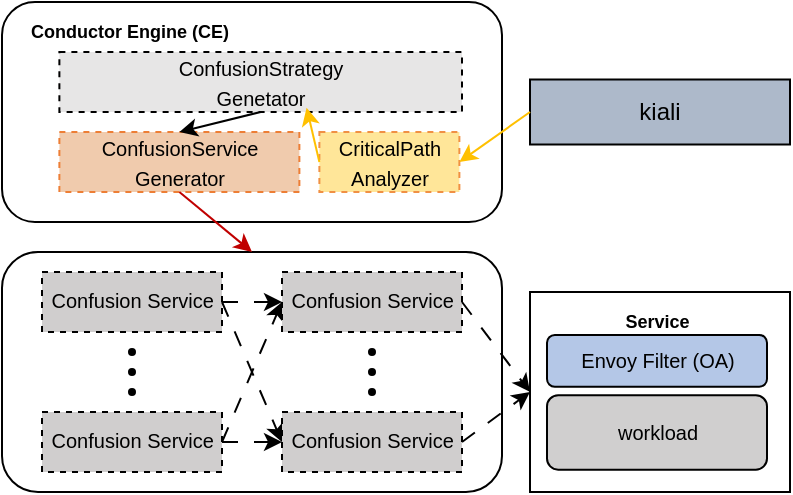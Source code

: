 <mxfile version="26.2.9">
  <diagram name="第 1 页" id="qtbnUa6J9ApBmLn-pT76">
    <mxGraphModel dx="870" dy="468" grid="1" gridSize="10" guides="1" tooltips="1" connect="1" arrows="1" fold="1" page="1" pageScale="1" pageWidth="827" pageHeight="1169" math="0" shadow="0">
      <root>
        <mxCell id="0" />
        <mxCell id="1" parent="0" />
        <mxCell id="pQrbv8YPV8smXKK3u01n-1" value="kiali" style="rounded=0;whiteSpace=wrap;html=1;fillColor=light-dark(#adb9ca, #ededed);" vertex="1" parent="1">
          <mxGeometry x="354" y="93.75" width="130" height="32.5" as="geometry" />
        </mxCell>
        <mxCell id="pQrbv8YPV8smXKK3u01n-73" value="&lt;b&gt;&lt;span style=&quot;font-size: 9px;&quot;&gt;&amp;nbsp; &amp;nbsp; &amp;nbsp;Conductor Engine&amp;nbsp;&lt;/span&gt;&lt;span style=&quot;color: light-dark(rgb(0, 0, 0), rgb(255, 255, 255)); font-size: 9px; background-color: transparent;&quot;&gt;(CE)&lt;/span&gt;&lt;/b&gt;" style="rounded=1;whiteSpace=wrap;html=1;align=left;verticalAlign=top;" vertex="1" parent="1">
          <mxGeometry x="90" y="55" width="250" height="110" as="geometry" />
        </mxCell>
        <mxCell id="pQrbv8YPV8smXKK3u01n-37" value="&lt;font style=&quot;font-size: 10px;&quot;&gt;CriticalPath&lt;/font&gt;&lt;div&gt;&lt;font style=&quot;font-size: 10px;&quot;&gt;Analyzer&lt;/font&gt;&lt;/div&gt;" style="rounded=0;whiteSpace=wrap;html=1;fillColor=light-dark(#ffe699, #ededed);dashed=1;strokeColor=light-dark(#f09044, #ededed);" vertex="1" parent="1">
          <mxGeometry x="248.69" y="120" width="70" height="30" as="geometry" />
        </mxCell>
        <mxCell id="pQrbv8YPV8smXKK3u01n-38" value="&lt;span style=&quot;text-align: left;&quot;&gt;&lt;font style=&quot;font-size: 10px;&quot;&gt;ConfusionService Generator&lt;/font&gt;&lt;/span&gt;" style="rounded=0;whiteSpace=wrap;html=1;fillColor=light-dark(#f0cbad, #ededed);strokeColor=light-dark(#ed7e35, #ededed);dashed=1;" vertex="1" parent="1">
          <mxGeometry x="118.69" y="120" width="120" height="30" as="geometry" />
        </mxCell>
        <mxCell id="pQrbv8YPV8smXKK3u01n-39" value="&lt;font style=&quot;font-size: 10px;&quot;&gt;&lt;span style=&quot;text-align: left;&quot;&gt;ConfusionS&lt;/span&gt;trategy&lt;/font&gt;&lt;div&gt;&lt;font style=&quot;font-size: 10px;&quot;&gt;Genetator&lt;/font&gt;&lt;/div&gt;" style="rounded=0;whiteSpace=wrap;html=1;fillColor=light-dark(#e7e6e6, #ededed);strokeColor=light-dark(#000000,#000000);dashed=1;" vertex="1" parent="1">
          <mxGeometry x="118.69" y="80" width="201.31" height="30" as="geometry" />
        </mxCell>
        <mxCell id="pQrbv8YPV8smXKK3u01n-40" value="" style="endArrow=classic;html=1;rounded=0;exitX=0;exitY=0.5;exitDx=0;exitDy=0;entryX=0.614;entryY=0.928;entryDx=0;entryDy=0;strokeColor=light-dark(#ffc000, #ededed);entryPerimeter=0;" edge="1" parent="1" source="pQrbv8YPV8smXKK3u01n-37" target="pQrbv8YPV8smXKK3u01n-39">
          <mxGeometry width="50" height="50" relative="1" as="geometry">
            <mxPoint x="158.69" y="300" as="sourcePoint" />
            <mxPoint x="208.69" y="250" as="targetPoint" />
            <Array as="points" />
          </mxGeometry>
        </mxCell>
        <mxCell id="pQrbv8YPV8smXKK3u01n-42" value="" style="curved=1;endArrow=classic;html=1;rounded=0;exitX=0.5;exitY=1;exitDx=0;exitDy=0;entryX=0.5;entryY=0;entryDx=0;entryDy=0;strokeColor=light-dark(#000000,#000000);" edge="1" parent="1" source="pQrbv8YPV8smXKK3u01n-39" target="pQrbv8YPV8smXKK3u01n-38">
          <mxGeometry width="50" height="50" relative="1" as="geometry">
            <mxPoint x="-31.31" y="180" as="sourcePoint" />
            <mxPoint x="18.69" y="130" as="targetPoint" />
            <Array as="points" />
          </mxGeometry>
        </mxCell>
        <mxCell id="pQrbv8YPV8smXKK3u01n-2" value="" style="endArrow=classic;html=1;rounded=0;exitX=0;exitY=0.5;exitDx=0;exitDy=0;entryX=1;entryY=0.5;entryDx=0;entryDy=0;fillColor=#fff2cc;strokeColor=light-dark(#ffc000, #6d5100);" edge="1" parent="1" source="pQrbv8YPV8smXKK3u01n-1" target="pQrbv8YPV8smXKK3u01n-37">
          <mxGeometry width="50" height="50" relative="1" as="geometry">
            <mxPoint x="400" y="190" as="sourcePoint" />
            <mxPoint x="450" y="140" as="targetPoint" />
            <Array as="points" />
          </mxGeometry>
        </mxCell>
        <mxCell id="qt35eCXLMZ2NVoNJmHUJ-14" value="" style="rounded=1;whiteSpace=wrap;html=1;container=0;" parent="1" vertex="1">
          <mxGeometry x="90" y="180" width="250" height="120" as="geometry" />
        </mxCell>
        <mxCell id="qt35eCXLMZ2NVoNJmHUJ-8" value="&lt;font style=&quot;font-size: 10px;&quot;&gt;&amp;nbsp;Confusion Service&lt;/font&gt;" style="rounded=0;whiteSpace=wrap;html=1;verticalAlign=top;align=left;fillColor=light-dark(#d0cece, #ededed);dashed=1;container=0;" parent="1" vertex="1">
          <mxGeometry x="110" y="190" width="90" height="30" as="geometry" />
        </mxCell>
        <mxCell id="pQrbv8YPV8smXKK3u01n-7" value="" style="endArrow=classic;html=1;rounded=0;exitX=1;exitY=0.5;exitDx=0;exitDy=0;entryX=0;entryY=0.5;entryDx=0;entryDy=0;dashed=1;dashPattern=8 8;" edge="1" parent="1" source="qt35eCXLMZ2NVoNJmHUJ-8" target="pQrbv8YPV8smXKK3u01n-109">
          <mxGeometry width="50" height="50" relative="1" as="geometry">
            <mxPoint x="410" y="160" as="sourcePoint" />
            <mxPoint x="240" y="205" as="targetPoint" />
          </mxGeometry>
        </mxCell>
        <mxCell id="pQrbv8YPV8smXKK3u01n-9" value="" style="endArrow=classic;html=1;rounded=0;exitX=1;exitY=0.5;exitDx=0;exitDy=0;entryX=0;entryY=0.5;entryDx=0;entryDy=0;dashed=1;dashPattern=8 8;" edge="1" parent="1" source="pQrbv8YPV8smXKK3u01n-106" target="pQrbv8YPV8smXKK3u01n-109">
          <mxGeometry width="50" height="50" relative="1" as="geometry">
            <mxPoint x="200" y="275" as="sourcePoint" />
            <mxPoint x="240" y="205" as="targetPoint" />
          </mxGeometry>
        </mxCell>
        <mxCell id="pQrbv8YPV8smXKK3u01n-26" value="" style="endArrow=classic;html=1;rounded=0;exitX=1;exitY=0.5;exitDx=0;exitDy=0;entryX=0;entryY=0.5;entryDx=0;entryDy=0;dashed=1;dashPattern=8 8;" edge="1" parent="1" source="qt35eCXLMZ2NVoNJmHUJ-8" target="pQrbv8YPV8smXKK3u01n-110">
          <mxGeometry width="50" height="50" relative="1" as="geometry">
            <mxPoint x="210" y="225" as="sourcePoint" />
            <mxPoint x="240" y="275" as="targetPoint" />
          </mxGeometry>
        </mxCell>
        <mxCell id="pQrbv8YPV8smXKK3u01n-100" value="" style="endArrow=classic;html=1;rounded=0;exitX=1;exitY=0.5;exitDx=0;exitDy=0;entryX=0;entryY=0.5;entryDx=0;entryDy=0;dashed=1;dashPattern=8 8;" edge="1" parent="1" source="pQrbv8YPV8smXKK3u01n-106" target="pQrbv8YPV8smXKK3u01n-110">
          <mxGeometry width="50" height="50" relative="1" as="geometry">
            <mxPoint x="200" y="275" as="sourcePoint" />
            <mxPoint x="240" y="275" as="targetPoint" />
          </mxGeometry>
        </mxCell>
        <mxCell id="pQrbv8YPV8smXKK3u01n-106" value="&lt;font style=&quot;font-size: 10px;&quot;&gt;&amp;nbsp;Confusion Service&lt;/font&gt;" style="rounded=0;whiteSpace=wrap;html=1;verticalAlign=top;align=left;fillColor=light-dark(#d0cece, #ededed);dashed=1;container=0;" vertex="1" parent="1">
          <mxGeometry x="110" y="260" width="90" height="30" as="geometry" />
        </mxCell>
        <mxCell id="pQrbv8YPV8smXKK3u01n-109" value="&lt;font style=&quot;font-size: 10px;&quot;&gt;&amp;nbsp;Confusion Service&lt;/font&gt;" style="rounded=0;whiteSpace=wrap;html=1;verticalAlign=top;align=left;fillColor=light-dark(#d0cece, #ededed);dashed=1;container=0;" vertex="1" parent="1">
          <mxGeometry x="230" y="190" width="90" height="30" as="geometry" />
        </mxCell>
        <mxCell id="pQrbv8YPV8smXKK3u01n-110" value="&lt;font style=&quot;font-size: 10px;&quot;&gt;&amp;nbsp;Confusion Service&lt;/font&gt;" style="rounded=0;whiteSpace=wrap;html=1;verticalAlign=top;align=left;fillColor=light-dark(#d0cece, #ededed);dashed=1;container=0;" vertex="1" parent="1">
          <mxGeometry x="230" y="260" width="90" height="30" as="geometry" />
        </mxCell>
        <mxCell id="pQrbv8YPV8smXKK3u01n-93" value="" style="ellipse;whiteSpace=wrap;html=1;aspect=fixed;fillColor=light-dark(#000000,#000000);strokeColor=light-dark(#ffffff, #ededed);container=0;" vertex="1" parent="1">
          <mxGeometry x="152.5" y="247.5" width="5" height="5" as="geometry" />
        </mxCell>
        <mxCell id="pQrbv8YPV8smXKK3u01n-94" value="" style="ellipse;whiteSpace=wrap;html=1;aspect=fixed;fillColor=light-dark(#000000,#000000);strokeColor=light-dark(#ffffff, #ededed);container=0;" vertex="1" parent="1">
          <mxGeometry x="152.5" y="237.5" width="5" height="5" as="geometry" />
        </mxCell>
        <mxCell id="pQrbv8YPV8smXKK3u01n-95" value="" style="ellipse;whiteSpace=wrap;html=1;aspect=fixed;fillColor=light-dark(#000000,#000000);strokeColor=light-dark(#ffffff, #ededed);container=0;" vertex="1" parent="1">
          <mxGeometry x="152.5" y="227.5" width="5" height="5" as="geometry" />
        </mxCell>
        <mxCell id="pQrbv8YPV8smXKK3u01n-97" value="" style="ellipse;whiteSpace=wrap;html=1;aspect=fixed;fillColor=light-dark(#000000,#000000);strokeColor=light-dark(#ffffff, #ededed);container=0;" vertex="1" parent="1">
          <mxGeometry x="272.5" y="247.5" width="5" height="5" as="geometry" />
        </mxCell>
        <mxCell id="pQrbv8YPV8smXKK3u01n-98" value="" style="ellipse;whiteSpace=wrap;html=1;aspect=fixed;fillColor=light-dark(#000000,#000000);strokeColor=light-dark(#ffffff, #ededed);container=0;" vertex="1" parent="1">
          <mxGeometry x="272.5" y="237.5" width="5" height="5" as="geometry" />
        </mxCell>
        <mxCell id="pQrbv8YPV8smXKK3u01n-99" value="" style="ellipse;whiteSpace=wrap;html=1;aspect=fixed;fillColor=light-dark(#000000,#000000);strokeColor=light-dark(#ffffff, #ededed);container=0;" vertex="1" parent="1">
          <mxGeometry x="272.5" y="227.5" width="5" height="5" as="geometry" />
        </mxCell>
        <mxCell id="qt35eCXLMZ2NVoNJmHUJ-15" value="" style="endArrow=classic;html=1;rounded=0;exitX=0.5;exitY=1;exitDx=0;exitDy=0;entryX=0.5;entryY=0;entryDx=0;entryDy=0;strokeColor=light-dark(#c00000, #ededed);" parent="1" source="pQrbv8YPV8smXKK3u01n-38" target="qt35eCXLMZ2NVoNJmHUJ-14" edge="1">
          <mxGeometry width="50" height="50" relative="1" as="geometry">
            <mxPoint x="370" y="310" as="sourcePoint" />
            <mxPoint x="420" y="260" as="targetPoint" />
            <Array as="points" />
          </mxGeometry>
        </mxCell>
        <mxCell id="pQrbv8YPV8smXKK3u01n-112" value="" style="group" vertex="1" connectable="0" parent="1">
          <mxGeometry x="354" y="200" width="130" height="100" as="geometry" />
        </mxCell>
        <mxCell id="pQrbv8YPV8smXKK3u01n-60" value="&lt;b&gt;&lt;font style=&quot;font-size: 9px;&quot;&gt;Service&amp;nbsp;&lt;/font&gt;&lt;/b&gt;" style="rounded=0;whiteSpace=wrap;html=1;align=center;verticalAlign=top;container=0;" vertex="1" parent="pQrbv8YPV8smXKK3u01n-112">
          <mxGeometry width="130" height="100" as="geometry" />
        </mxCell>
        <mxCell id="pQrbv8YPV8smXKK3u01n-61" value="&lt;font style=&quot;font-size: 10px;&quot;&gt;Envoy&amp;nbsp;&lt;/font&gt;&lt;span style=&quot;font-size: 10px; background-color: transparent; color: light-dark(rgb(0, 0, 0), rgb(255, 255, 255));&quot;&gt;Filter&amp;nbsp;&lt;/span&gt;&lt;span style=&quot;font-size: 10px; background-color: transparent; color: light-dark(rgb(0, 0, 0), rgb(255, 255, 255));&quot;&gt;(OA)&lt;/span&gt;" style="rounded=1;whiteSpace=wrap;html=1;fillColor=light-dark(#b4c7e7, #ededed);container=0;" vertex="1" parent="pQrbv8YPV8smXKK3u01n-112">
          <mxGeometry x="8.5" y="21.47" width="110" height="25.88" as="geometry" />
        </mxCell>
        <mxCell id="pQrbv8YPV8smXKK3u01n-62" value="&lt;font style=&quot;font-size: 10px;&quot;&gt;workload&lt;/font&gt;" style="rounded=1;whiteSpace=wrap;html=1;fillColor=#D0CFCF;container=0;" vertex="1" parent="pQrbv8YPV8smXKK3u01n-112">
          <mxGeometry x="8.5" y="51.62" width="110" height="37.2" as="geometry" />
        </mxCell>
        <mxCell id="pQrbv8YPV8smXKK3u01n-21" value="" style="endArrow=classic;html=1;rounded=0;exitX=1;exitY=0.5;exitDx=0;exitDy=0;entryX=0;entryY=0.5;entryDx=0;entryDy=0;dashed=1;dashPattern=8 8;" edge="1" parent="1" source="pQrbv8YPV8smXKK3u01n-109" target="pQrbv8YPV8smXKK3u01n-60">
          <mxGeometry width="50" height="50" relative="1" as="geometry">
            <mxPoint x="200" y="315" as="sourcePoint" />
            <mxPoint x="450" y="360" as="targetPoint" />
          </mxGeometry>
        </mxCell>
        <mxCell id="pQrbv8YPV8smXKK3u01n-113" value="" style="endArrow=classic;html=1;rounded=0;exitX=1;exitY=0.5;exitDx=0;exitDy=0;entryX=0;entryY=0.5;entryDx=0;entryDy=0;dashed=1;dashPattern=8 8;" edge="1" parent="1" source="pQrbv8YPV8smXKK3u01n-110" target="pQrbv8YPV8smXKK3u01n-60">
          <mxGeometry width="50" height="50" relative="1" as="geometry">
            <mxPoint x="330" y="215" as="sourcePoint" />
            <mxPoint x="364" y="198" as="targetPoint" />
          </mxGeometry>
        </mxCell>
      </root>
    </mxGraphModel>
  </diagram>
</mxfile>
